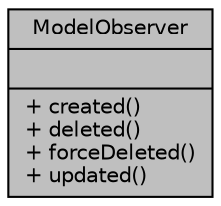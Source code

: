digraph "ModelObserver"
{
 // LATEX_PDF_SIZE
  bgcolor="transparent";
  edge [fontname="Helvetica",fontsize="10",labelfontname="Helvetica",labelfontsize="10"];
  node [fontname="Helvetica",fontsize="10",shape=record];
  Node1 [label="{ModelObserver\n||+ created()\l+ deleted()\l+ forceDeleted()\l+ updated()\l}",height=0.2,width=0.4,color="black", fillcolor="grey75", style="filled", fontcolor="black",tooltip="Observa los eventos de los modelos."];
}
